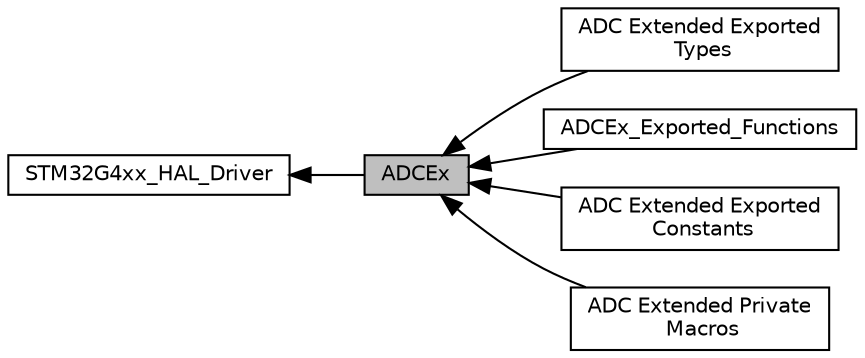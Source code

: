 digraph "ADCEx"
{
  edge [fontname="Helvetica",fontsize="10",labelfontname="Helvetica",labelfontsize="10"];
  node [fontname="Helvetica",fontsize="10",shape=box];
  rankdir=LR;
  Node1 [label="ADCEx",height=0.2,width=0.4,color="black", fillcolor="grey75", style="filled", fontcolor="black",tooltip="ADC Extended HAL module driver."];
  Node3 [label="ADC Extended Exported\l Types",height=0.2,width=0.4,color="black", fillcolor="white", style="filled",URL="$group__ADCEx__Exported__Types.html",tooltip=" "];
  Node6 [label="ADCEx_Exported_Functions",height=0.2,width=0.4,color="black", fillcolor="white", style="filled",URL="$group__ADCEx__Exported__Functions.html",tooltip=" "];
  Node4 [label="ADC Extended Exported\l Constants",height=0.2,width=0.4,color="black", fillcolor="white", style="filled",URL="$group__ADCEx__Exported__Constants.html",tooltip=" "];
  Node2 [label="STM32G4xx_HAL_Driver",height=0.2,width=0.4,color="black", fillcolor="white", style="filled",URL="$group__STM32G4xx__HAL__Driver.html",tooltip=" "];
  Node5 [label="ADC Extended Private\l Macros",height=0.2,width=0.4,color="black", fillcolor="white", style="filled",URL="$group__ADCEx__Private__Macro__internal__HAL__driver.html",tooltip=" "];
  Node2->Node1 [shape=plaintext, dir="back", style="solid"];
  Node1->Node3 [shape=plaintext, dir="back", style="solid"];
  Node1->Node4 [shape=plaintext, dir="back", style="solid"];
  Node1->Node5 [shape=plaintext, dir="back", style="solid"];
  Node1->Node6 [shape=plaintext, dir="back", style="solid"];
}
